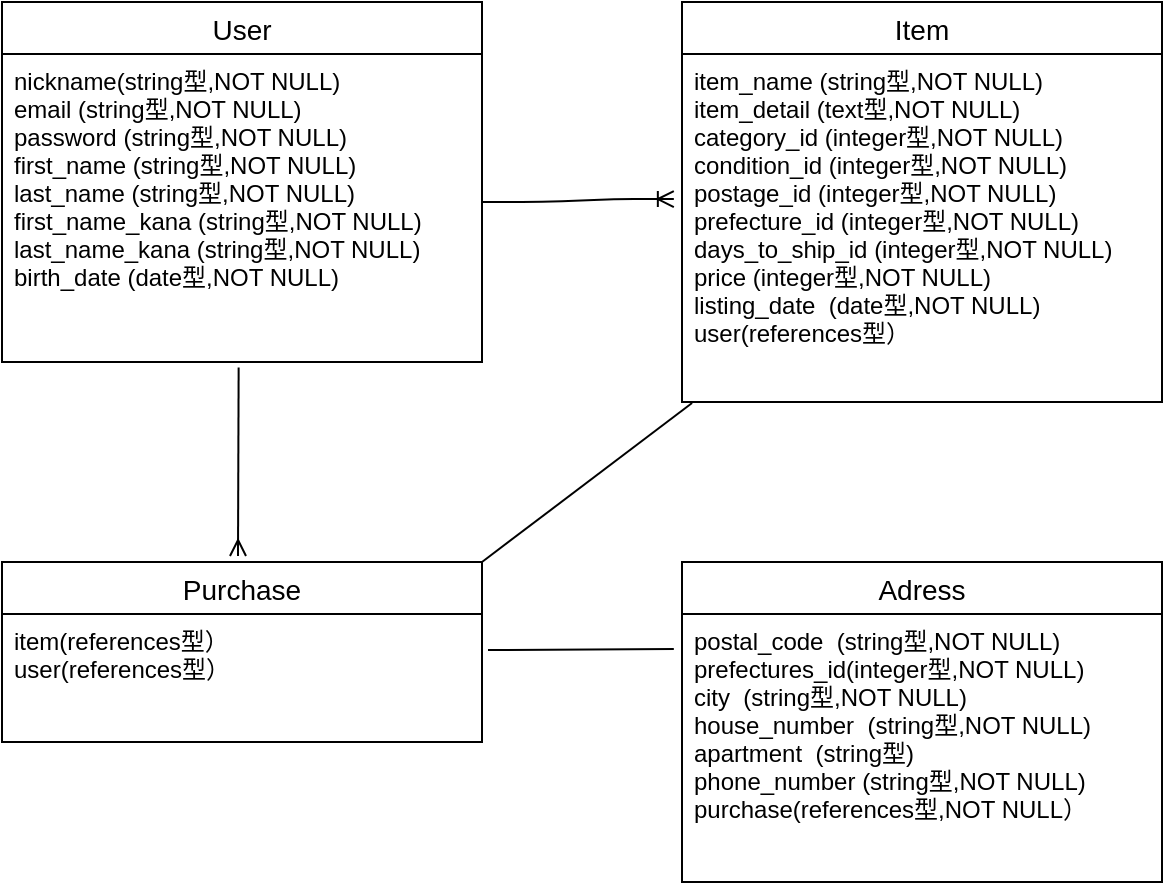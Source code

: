 <mxfile version="13.6.5">
    <diagram id="q_BIc9KqVLlafwpR_wdb" name="ページ1">
        <mxGraphModel dx="465" dy="597" grid="1" gridSize="10" guides="1" tooltips="1" connect="1" arrows="1" fold="1" page="1" pageScale="1" pageWidth="827" pageHeight="1169" math="0" shadow="0">
            <root>
                <mxCell id="0"/>
                <mxCell id="1" parent="0"/>
                <mxCell id="2" value="User" style="swimlane;fontStyle=0;childLayout=stackLayout;horizontal=1;startSize=26;horizontalStack=0;resizeParent=1;resizeParentMax=0;resizeLast=0;collapsible=1;marginBottom=0;align=center;fontSize=14;" parent="1" vertex="1">
                    <mxGeometry x="40" y="40" width="240" height="180" as="geometry"/>
                </mxCell>
                <mxCell id="3" value="nickname(string型,NOT NULL)&#10;email (string型,NOT NULL)&#10;password (string型,NOT NULL)&#10;first_name (string型,NOT NULL)&#10;last_name (string型,NOT NULL)&#10;first_name_kana (string型,NOT NULL)&#10;last_name_kana (string型,NOT NULL)&#10;birth_date (date型,NOT NULL)&#10;" style="text;strokeColor=none;fillColor=none;spacingLeft=4;spacingRight=4;overflow=hidden;rotatable=0;points=[[0,0.5],[1,0.5]];portConstraint=eastwest;fontSize=12;" parent="2" vertex="1">
                    <mxGeometry y="26" width="240" height="154" as="geometry"/>
                </mxCell>
                <mxCell id="36" value="" style="edgeStyle=entityRelationEdgeStyle;fontSize=12;html=1;endArrow=ERoneToMany;entryX=-0.017;entryY=0.417;entryDx=0;entryDy=0;entryPerimeter=0;" parent="1" edge="1" target="7">
                    <mxGeometry width="100" height="100" relative="1" as="geometry">
                        <mxPoint x="280" y="140" as="sourcePoint"/>
                        <mxPoint x="350" y="140" as="targetPoint"/>
                    </mxGeometry>
                </mxCell>
                <mxCell id="39" value="" style="endArrow=none;html=1;rounded=0;entryX=-0.017;entryY=0.131;entryDx=0;entryDy=0;entryPerimeter=0;" parent="1" target="33" edge="1">
                    <mxGeometry relative="1" as="geometry">
                        <mxPoint x="283" y="364" as="sourcePoint"/>
                        <mxPoint x="380" y="368" as="targetPoint"/>
                    </mxGeometry>
                </mxCell>
                <mxCell id="50" value="" style="endArrow=none;html=1;rounded=0;entryX=0.493;entryY=1.018;entryDx=0;entryDy=0;startArrow=ERmany;startFill=0;entryPerimeter=0;" parent="1" target="3" edge="1">
                    <mxGeometry relative="1" as="geometry">
                        <mxPoint x="158" y="317" as="sourcePoint"/>
                        <mxPoint x="161" y="310" as="targetPoint"/>
                    </mxGeometry>
                </mxCell>
                <mxCell id="6" value="Item" style="swimlane;fontStyle=0;childLayout=stackLayout;horizontal=1;startSize=26;horizontalStack=0;resizeParent=1;resizeParentMax=0;resizeLast=0;collapsible=1;marginBottom=0;align=center;fontSize=14;" parent="1" vertex="1">
                    <mxGeometry x="380" y="40" width="240" height="200" as="geometry"/>
                </mxCell>
                <mxCell id="7" value="item_name (string型,NOT NULL)&#10;item_detail (text型,NOT NULL)&#10;category_id (integer型,NOT NULL)&#10;condition_id (integer型,NOT NULL)&#10;postage_id (integer型,NOT NULL)&#10;prefecture_id (integer型,NOT NULL)&#10;days_to_ship_id (integer型,NOT NULL)&#10;price (integer型,NOT NULL)&#10;listing_date  (date型,NOT NULL)&#10;user(references型）&#10;&#10;&#10;" style="text;strokeColor=none;fillColor=none;spacingLeft=4;spacingRight=4;overflow=hidden;rotatable=0;points=[[0,0.5],[1,0.5]];portConstraint=eastwest;fontSize=12;" parent="6" vertex="1">
                    <mxGeometry y="26" width="240" height="174" as="geometry"/>
                </mxCell>
                <mxCell id="26" value="Purchase" style="swimlane;fontStyle=0;childLayout=stackLayout;horizontal=1;startSize=26;horizontalStack=0;resizeParent=1;resizeParentMax=0;resizeLast=0;collapsible=1;marginBottom=0;align=center;fontSize=14;" parent="1" vertex="1">
                    <mxGeometry x="40" y="320" width="240" height="90" as="geometry"/>
                </mxCell>
                <mxCell id="27" value="item(references型）&#10;user(references型）&#10;" style="text;strokeColor=none;fillColor=none;spacingLeft=4;spacingRight=4;overflow=hidden;rotatable=0;points=[[0,0.5],[1,0.5]];portConstraint=eastwest;fontSize=12;" parent="26" vertex="1">
                    <mxGeometry y="26" width="240" height="64" as="geometry"/>
                </mxCell>
                <mxCell id="32" value="Adress" style="swimlane;fontStyle=0;childLayout=stackLayout;horizontal=1;startSize=26;horizontalStack=0;resizeParent=1;resizeParentMax=0;resizeLast=0;collapsible=1;marginBottom=0;align=center;fontSize=14;" parent="1" vertex="1">
                    <mxGeometry x="380" y="320" width="240" height="160" as="geometry"/>
                </mxCell>
                <mxCell id="33" value="postal_code  (string型,NOT NULL)&#10;prefectures_id(integer型,NOT NULL)&#10;city  (string型,NOT NULL)&#10;house_number  (string型,NOT NULL)&#10;apartment  (string型)&#10;phone_number (string型,NOT NULL)&#10;purchase(references型,NOT NULL）" style="text;strokeColor=none;fillColor=none;spacingLeft=4;spacingRight=4;overflow=hidden;rotatable=0;points=[[0,0.5],[1,0.5]];portConstraint=eastwest;fontSize=12;" parent="32" vertex="1">
                    <mxGeometry y="26" width="240" height="134" as="geometry"/>
                </mxCell>
                <mxCell id="52" value="" style="endArrow=none;html=1;rounded=0;entryX=0.021;entryY=1.003;entryDx=0;entryDy=0;entryPerimeter=0;exitX=1;exitY=0;exitDx=0;exitDy=0;" edge="1" parent="1" source="26" target="7">
                    <mxGeometry relative="1" as="geometry">
                        <mxPoint x="293" y="270.45" as="sourcePoint"/>
                        <mxPoint x="385.92" y="270.004" as="targetPoint"/>
                    </mxGeometry>
                </mxCell>
            </root>
        </mxGraphModel>
    </diagram>
</mxfile>